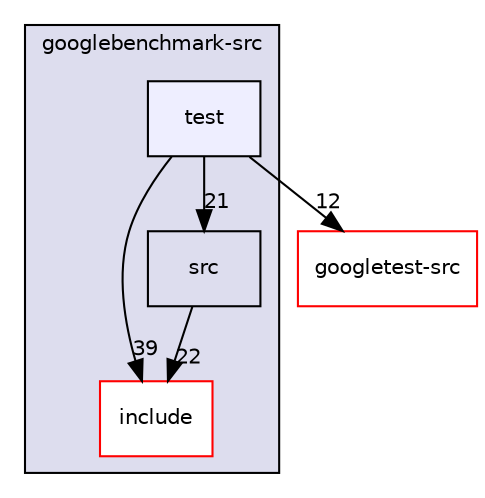digraph "build/_deps/googlebenchmark-src/test" {
  compound=true
  node [ fontsize="10", fontname="Helvetica"];
  edge [ labelfontsize="10", labelfontname="Helvetica"];
  subgraph clusterdir_9a3eceb7436eb381c7c4fce54fde643e {
    graph [ bgcolor="#ddddee", pencolor="black", label="googlebenchmark-src" fontname="Helvetica", fontsize="10", URL="dir_9a3eceb7436eb381c7c4fce54fde643e.html"]
  dir_b32eebc56514618d9f7dbe7c447ebbc5 [shape=box label="include" fillcolor="white" style="filled" color="red" URL="dir_b32eebc56514618d9f7dbe7c447ebbc5.html"];
  dir_e8fd148dd0c280686c4c8727c01c28ef [shape=box label="src" URL="dir_e8fd148dd0c280686c4c8727c01c28ef.html"];
  dir_c619f97bdf0a787077dcb3769311b2be [shape=box, label="test", style="filled", fillcolor="#eeeeff", pencolor="black", URL="dir_c619f97bdf0a787077dcb3769311b2be.html"];
  }
  dir_b8d6b26144d6312ab7a4ea26f9e69ccf [shape=box label="googletest-src" fillcolor="white" style="filled" color="red" URL="dir_b8d6b26144d6312ab7a4ea26f9e69ccf.html"];
  dir_e8fd148dd0c280686c4c8727c01c28ef->dir_b32eebc56514618d9f7dbe7c447ebbc5 [headlabel="22", labeldistance=1.5 headhref="dir_000056_000061.html"];
  dir_c619f97bdf0a787077dcb3769311b2be->dir_b32eebc56514618d9f7dbe7c447ebbc5 [headlabel="39", labeldistance=1.5 headhref="dir_000075_000061.html"];
  dir_c619f97bdf0a787077dcb3769311b2be->dir_b8d6b26144d6312ab7a4ea26f9e69ccf [headlabel="12", labeldistance=1.5 headhref="dir_000075_000058.html"];
  dir_c619f97bdf0a787077dcb3769311b2be->dir_e8fd148dd0c280686c4c8727c01c28ef [headlabel="21", labeldistance=1.5 headhref="dir_000075_000056.html"];
}
